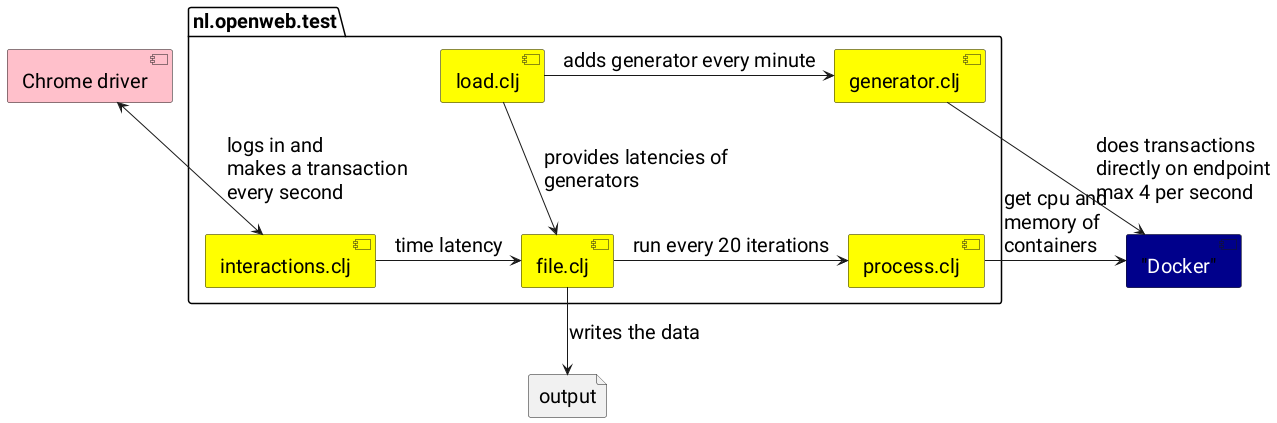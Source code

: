 @startuml
skinparam defaultFontName Roboto
skinparam defaultFontSize 20

package nl.openweb.test #White {
    component load.clj as lo #Yellow
    component file.clj as fi #Yellow
    component interactions.clj as in #Yellow
    component generator.clj as ge #Yellow
    component process.clj as pr #Yellow
}
component "Chrome driver" as cd #Pink
["<color:white>Docker</color>"] as do #DarkBlue
file output

ge <- lo: adds generator every minute
pr -right-> do :get cpu and\lmemory of\ncontainers
ge --> do :does transactions\ldirectly on endpoint\lmax 4 per second
lo --> fi: provides latencies of\lgenerators
fi -> pr: run every 20 iterations
in -right-> fi: time latency
fi --> output :writes the data
in <-up-> cd :logs in and\lmakes a transaction\levery second

@enduml